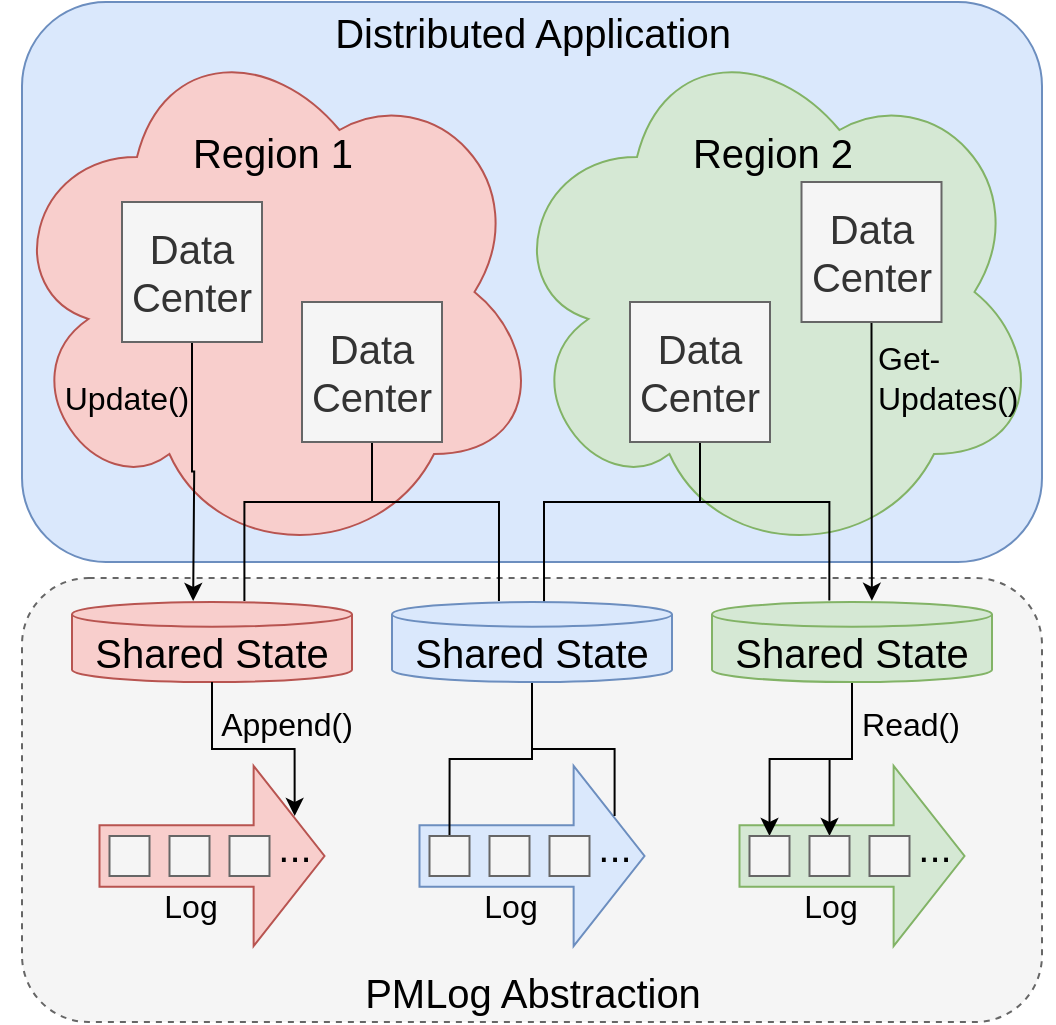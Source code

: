 <mxfile version="15.4.3" type="github">
  <diagram id="oAO2pZPT0fUoAgwEP57n" name="Page-1">
    <mxGraphModel dx="2431" dy="1299" grid="1" gridSize="10" guides="1" tooltips="1" connect="1" arrows="1" fold="1" page="1" pageScale="1" pageWidth="827" pageHeight="1169" math="0" shadow="0">
      <root>
        <mxCell id="0" />
        <mxCell id="1" parent="0" />
        <mxCell id="HYF0p5ySEpvF-ASJsfjQ-79" value="" style="rounded=1;whiteSpace=wrap;html=1;fontSize=16;fillColor=#f5f5f5;align=left;dashed=1;strokeColor=#666666;fontColor=#333333;" vertex="1" parent="1">
          <mxGeometry x="110" y="618" width="510" height="222" as="geometry" />
        </mxCell>
        <mxCell id="HYF0p5ySEpvF-ASJsfjQ-60" value="" style="shape=singleArrow;whiteSpace=wrap;html=1;arrowWidth=0.342;arrowSize=0.315;fontSize=20;fillColor=#d5e8d4;strokeColor=#82b366;" vertex="1" parent="1">
          <mxGeometry x="468.75" y="712" width="112.5" height="90" as="geometry" />
        </mxCell>
        <mxCell id="HYF0p5ySEpvF-ASJsfjQ-55" value="" style="shape=singleArrow;whiteSpace=wrap;html=1;arrowWidth=0.342;arrowSize=0.315;fontSize=20;fillColor=#f8cecc;strokeColor=#b85450;" vertex="1" parent="1">
          <mxGeometry x="148.75" y="712" width="112.5" height="90" as="geometry" />
        </mxCell>
        <mxCell id="HYF0p5ySEpvF-ASJsfjQ-34" value="" style="shape=singleArrow;whiteSpace=wrap;html=1;arrowWidth=0.342;arrowSize=0.315;fontSize=20;fillColor=#dae8fc;strokeColor=#6c8ebf;" vertex="1" parent="1">
          <mxGeometry x="308.75" y="712" width="112.5" height="90" as="geometry" />
        </mxCell>
        <mxCell id="HYF0p5ySEpvF-ASJsfjQ-19" value="" style="rounded=1;whiteSpace=wrap;html=1;fontSize=20;fillColor=#dae8fc;strokeColor=#6c8ebf;" vertex="1" parent="1">
          <mxGeometry x="110" y="330" width="510" height="280" as="geometry" />
        </mxCell>
        <mxCell id="HYF0p5ySEpvF-ASJsfjQ-12" value="" style="ellipse;shape=cloud;whiteSpace=wrap;html=1;fillColor=#f8cecc;strokeColor=#b85450;" vertex="1" parent="1">
          <mxGeometry x="100" y="340" width="270" height="270" as="geometry" />
        </mxCell>
        <mxCell id="HYF0p5ySEpvF-ASJsfjQ-24" style="edgeStyle=orthogonalEdgeStyle;rounded=0;orthogonalLoop=1;jettySize=auto;html=1;exitX=0.5;exitY=1;exitDx=0;exitDy=0;entryX=0.397;entryY=-0.01;entryDx=0;entryDy=0;entryPerimeter=0;fontSize=20;" edge="1" parent="1" source="HYF0p5ySEpvF-ASJsfjQ-13">
          <mxGeometry relative="1" as="geometry">
            <mxPoint x="195.58" y="629.5" as="targetPoint" />
          </mxGeometry>
        </mxCell>
        <mxCell id="HYF0p5ySEpvF-ASJsfjQ-13" value="&lt;font style=&quot;font-size: 20px&quot;&gt;Data&lt;br&gt;Center&lt;/font&gt;" style="whiteSpace=wrap;html=1;aspect=fixed;fillColor=#f5f5f5;strokeColor=#666666;fontColor=#333333;" vertex="1" parent="1">
          <mxGeometry x="160" y="430" width="70" height="70" as="geometry" />
        </mxCell>
        <mxCell id="HYF0p5ySEpvF-ASJsfjQ-26" style="edgeStyle=orthogonalEdgeStyle;rounded=0;orthogonalLoop=1;jettySize=auto;html=1;exitX=0.5;exitY=1;exitDx=0;exitDy=0;fontSize=20;entryX=0.58;entryY=-0.01;entryDx=0;entryDy=0;entryPerimeter=0;endArrow=none;endFill=0;" edge="1" parent="1" source="HYF0p5ySEpvF-ASJsfjQ-14">
          <mxGeometry relative="1" as="geometry">
            <mxPoint x="221.2" y="629.5" as="targetPoint" />
            <Array as="points">
              <mxPoint x="285" y="580" />
              <mxPoint x="221" y="580" />
            </Array>
          </mxGeometry>
        </mxCell>
        <mxCell id="HYF0p5ySEpvF-ASJsfjQ-53" style="edgeStyle=orthogonalEdgeStyle;rounded=0;orthogonalLoop=1;jettySize=auto;html=1;exitX=0.5;exitY=1;exitDx=0;exitDy=0;entryX=0.382;entryY=-0.012;entryDx=0;entryDy=0;entryPerimeter=0;fontSize=16;endArrow=none;endFill=0;" edge="1" parent="1" source="HYF0p5ySEpvF-ASJsfjQ-14" target="HYF0p5ySEpvF-ASJsfjQ-21">
          <mxGeometry relative="1" as="geometry">
            <Array as="points">
              <mxPoint x="285" y="580" />
              <mxPoint x="349" y="580" />
            </Array>
          </mxGeometry>
        </mxCell>
        <mxCell id="HYF0p5ySEpvF-ASJsfjQ-14" value="&lt;font style=&quot;font-size: 20px&quot;&gt;Data&lt;br&gt;Center&lt;/font&gt;" style="whiteSpace=wrap;html=1;aspect=fixed;fillColor=#f5f5f5;strokeColor=#666666;fontColor=#333333;" vertex="1" parent="1">
          <mxGeometry x="250" y="480" width="70" height="70" as="geometry" />
        </mxCell>
        <mxCell id="HYF0p5ySEpvF-ASJsfjQ-15" value="" style="ellipse;shape=cloud;whiteSpace=wrap;html=1;fillColor=#d5e8d4;strokeColor=#82b366;" vertex="1" parent="1">
          <mxGeometry x="350" y="340" width="270" height="270" as="geometry" />
        </mxCell>
        <mxCell id="HYF0p5ySEpvF-ASJsfjQ-30" style="edgeStyle=orthogonalEdgeStyle;rounded=0;orthogonalLoop=1;jettySize=auto;html=1;exitX=0.5;exitY=1;exitDx=0;exitDy=0;entryX=0.419;entryY=-0.015;entryDx=0;entryDy=0;entryPerimeter=0;fontSize=20;endArrow=none;endFill=0;" edge="1" parent="1" source="HYF0p5ySEpvF-ASJsfjQ-16">
          <mxGeometry relative="1" as="geometry">
            <mxPoint x="513.66" y="629.25" as="targetPoint" />
            <Array as="points">
              <mxPoint x="449" y="580" />
              <mxPoint x="514" y="580" />
            </Array>
          </mxGeometry>
        </mxCell>
        <mxCell id="HYF0p5ySEpvF-ASJsfjQ-54" style="edgeStyle=orthogonalEdgeStyle;rounded=0;orthogonalLoop=1;jettySize=auto;html=1;exitX=0.5;exitY=1;exitDx=0;exitDy=0;entryX=0.543;entryY=0.008;entryDx=0;entryDy=0;entryPerimeter=0;fontSize=16;endArrow=none;endFill=0;" edge="1" parent="1" source="HYF0p5ySEpvF-ASJsfjQ-16" target="HYF0p5ySEpvF-ASJsfjQ-21">
          <mxGeometry relative="1" as="geometry">
            <Array as="points">
              <mxPoint x="449" y="580" />
              <mxPoint x="371" y="580" />
            </Array>
          </mxGeometry>
        </mxCell>
        <mxCell id="HYF0p5ySEpvF-ASJsfjQ-16" value="&lt;font style=&quot;font-size: 20px&quot;&gt;Data&lt;br&gt;Center&lt;/font&gt;" style="whiteSpace=wrap;html=1;aspect=fixed;fillColor=#f5f5f5;strokeColor=#666666;fontColor=#333333;" vertex="1" parent="1">
          <mxGeometry x="414" y="480" width="70" height="70" as="geometry" />
        </mxCell>
        <mxCell id="HYF0p5ySEpvF-ASJsfjQ-28" style="edgeStyle=orthogonalEdgeStyle;rounded=0;orthogonalLoop=1;jettySize=auto;html=1;exitX=0.5;exitY=1;exitDx=0;exitDy=0;entryX=0.571;entryY=-0.012;entryDx=0;entryDy=0;entryPerimeter=0;fontSize=20;startArrow=none;startFill=0;endArrow=classic;endFill=1;" edge="1" parent="1" source="HYF0p5ySEpvF-ASJsfjQ-17">
          <mxGeometry relative="1" as="geometry">
            <mxPoint x="534.94" y="629.4" as="targetPoint" />
          </mxGeometry>
        </mxCell>
        <mxCell id="HYF0p5ySEpvF-ASJsfjQ-17" value="&lt;font style=&quot;font-size: 20px&quot;&gt;Data&lt;br&gt;Center&lt;/font&gt;" style="whiteSpace=wrap;html=1;aspect=fixed;fillColor=#f5f5f5;strokeColor=#666666;fontColor=#333333;" vertex="1" parent="1">
          <mxGeometry x="499.75" y="420" width="70" height="70" as="geometry" />
        </mxCell>
        <mxCell id="HYF0p5ySEpvF-ASJsfjQ-18" value="Distributed Application" style="text;html=1;align=center;verticalAlign=middle;resizable=0;points=[];autosize=1;strokeColor=none;fillColor=none;fontSize=20;" vertex="1" parent="1">
          <mxGeometry x="260" y="330" width="210" height="30" as="geometry" />
        </mxCell>
        <mxCell id="HYF0p5ySEpvF-ASJsfjQ-74" style="edgeStyle=orthogonalEdgeStyle;rounded=0;orthogonalLoop=1;jettySize=auto;html=1;exitX=0.5;exitY=1;exitDx=0;exitDy=0;exitPerimeter=0;entryX=0.5;entryY=0;entryDx=0;entryDy=0;fontSize=16;startArrow=none;startFill=0;endArrow=none;endFill=0;" edge="1" parent="1" source="HYF0p5ySEpvF-ASJsfjQ-21" target="HYF0p5ySEpvF-ASJsfjQ-35">
          <mxGeometry relative="1" as="geometry" />
        </mxCell>
        <mxCell id="HYF0p5ySEpvF-ASJsfjQ-75" style="edgeStyle=orthogonalEdgeStyle;rounded=0;orthogonalLoop=1;jettySize=auto;html=1;exitX=0.5;exitY=1;exitDx=0;exitDy=0;exitPerimeter=0;fontSize=16;startArrow=none;startFill=0;endArrow=none;endFill=0;" edge="1" parent="1" source="HYF0p5ySEpvF-ASJsfjQ-21" target="HYF0p5ySEpvF-ASJsfjQ-40">
          <mxGeometry relative="1" as="geometry" />
        </mxCell>
        <mxCell id="HYF0p5ySEpvF-ASJsfjQ-21" value="Shared State" style="shape=cylinder3;whiteSpace=wrap;html=1;boundedLbl=1;backgroundOutline=1;size=6.167;fontSize=20;fillColor=#dae8fc;strokeColor=#6c8ebf;" vertex="1" parent="1">
          <mxGeometry x="295" y="630" width="140" height="40" as="geometry" />
        </mxCell>
        <mxCell id="HYF0p5ySEpvF-ASJsfjQ-29" value="PMLog Abstraction" style="text;html=1;align=center;verticalAlign=middle;resizable=0;points=[];autosize=1;strokeColor=none;fillColor=none;fontSize=20;" vertex="1" parent="1">
          <mxGeometry x="275" y="810" width="180" height="30" as="geometry" />
        </mxCell>
        <mxCell id="HYF0p5ySEpvF-ASJsfjQ-31" value="Region 1" style="text;html=1;align=center;verticalAlign=middle;resizable=0;points=[];autosize=1;strokeColor=none;fillColor=none;fontSize=20;" vertex="1" parent="1">
          <mxGeometry x="185" y="390" width="100" height="30" as="geometry" />
        </mxCell>
        <mxCell id="HYF0p5ySEpvF-ASJsfjQ-32" value="Region 2" style="text;html=1;align=center;verticalAlign=middle;resizable=0;points=[];autosize=1;strokeColor=none;fillColor=none;fontSize=20;" vertex="1" parent="1">
          <mxGeometry x="435" y="390" width="100" height="30" as="geometry" />
        </mxCell>
        <mxCell id="HYF0p5ySEpvF-ASJsfjQ-35" value="" style="whiteSpace=wrap;html=1;aspect=fixed;fontSize=20;fillColor=#f5f5f5;strokeColor=#666666;fontColor=#333333;" vertex="1" parent="1">
          <mxGeometry x="313.75" y="747" width="20" height="20" as="geometry" />
        </mxCell>
        <mxCell id="HYF0p5ySEpvF-ASJsfjQ-36" value="" style="whiteSpace=wrap;html=1;aspect=fixed;fontSize=20;fillColor=#f5f5f5;strokeColor=#666666;fontColor=#333333;" vertex="1" parent="1">
          <mxGeometry x="343.75" y="747" width="20" height="20" as="geometry" />
        </mxCell>
        <mxCell id="HYF0p5ySEpvF-ASJsfjQ-37" value="" style="whiteSpace=wrap;html=1;aspect=fixed;fontSize=20;fillColor=#f5f5f5;strokeColor=#666666;fontColor=#333333;" vertex="1" parent="1">
          <mxGeometry x="373.75" y="747" width="20" height="20" as="geometry" />
        </mxCell>
        <mxCell id="HYF0p5ySEpvF-ASJsfjQ-40" value="..." style="text;html=1;align=center;verticalAlign=middle;resizable=0;points=[];autosize=1;strokeColor=none;fillColor=none;fontSize=20;" vertex="1" parent="1">
          <mxGeometry x="391.25" y="737" width="30" height="30" as="geometry" />
        </mxCell>
        <mxCell id="HYF0p5ySEpvF-ASJsfjQ-50" value="Shared State" style="shape=cylinder3;whiteSpace=wrap;html=1;boundedLbl=1;backgroundOutline=1;size=6.167;fontSize=20;fillColor=#f8cecc;strokeColor=#b85450;" vertex="1" parent="1">
          <mxGeometry x="135" y="630" width="140" height="40" as="geometry" />
        </mxCell>
        <mxCell id="HYF0p5ySEpvF-ASJsfjQ-77" style="edgeStyle=orthogonalEdgeStyle;rounded=0;orthogonalLoop=1;jettySize=auto;html=1;exitX=0.5;exitY=1;exitDx=0;exitDy=0;exitPerimeter=0;entryX=0.5;entryY=0;entryDx=0;entryDy=0;fontSize=16;startArrow=none;startFill=0;endArrow=classic;endFill=1;" edge="1" parent="1" source="HYF0p5ySEpvF-ASJsfjQ-51" target="HYF0p5ySEpvF-ASJsfjQ-61">
          <mxGeometry relative="1" as="geometry" />
        </mxCell>
        <mxCell id="HYF0p5ySEpvF-ASJsfjQ-78" style="edgeStyle=orthogonalEdgeStyle;rounded=0;orthogonalLoop=1;jettySize=auto;html=1;exitX=0.5;exitY=1;exitDx=0;exitDy=0;exitPerimeter=0;entryX=0.5;entryY=0;entryDx=0;entryDy=0;fontSize=16;startArrow=none;startFill=0;endArrow=classic;endFill=1;" edge="1" parent="1" source="HYF0p5ySEpvF-ASJsfjQ-51" target="HYF0p5ySEpvF-ASJsfjQ-62">
          <mxGeometry relative="1" as="geometry" />
        </mxCell>
        <mxCell id="HYF0p5ySEpvF-ASJsfjQ-51" value="Shared State" style="shape=cylinder3;whiteSpace=wrap;html=1;boundedLbl=1;backgroundOutline=1;size=6.167;fontSize=20;fillColor=#d5e8d4;strokeColor=#82b366;" vertex="1" parent="1">
          <mxGeometry x="455" y="630" width="140" height="40" as="geometry" />
        </mxCell>
        <mxCell id="HYF0p5ySEpvF-ASJsfjQ-56" value="" style="whiteSpace=wrap;html=1;aspect=fixed;fontSize=20;fillColor=#f5f5f5;strokeColor=#666666;fontColor=#333333;" vertex="1" parent="1">
          <mxGeometry x="153.75" y="747" width="20" height="20" as="geometry" />
        </mxCell>
        <mxCell id="HYF0p5ySEpvF-ASJsfjQ-57" value="" style="whiteSpace=wrap;html=1;aspect=fixed;fontSize=20;fillColor=#f5f5f5;strokeColor=#666666;fontColor=#333333;" vertex="1" parent="1">
          <mxGeometry x="183.75" y="747" width="20" height="20" as="geometry" />
        </mxCell>
        <mxCell id="HYF0p5ySEpvF-ASJsfjQ-58" value="" style="whiteSpace=wrap;html=1;aspect=fixed;fontSize=20;fillColor=#f5f5f5;strokeColor=#666666;fontColor=#333333;" vertex="1" parent="1">
          <mxGeometry x="213.75" y="747" width="20" height="20" as="geometry" />
        </mxCell>
        <mxCell id="HYF0p5ySEpvF-ASJsfjQ-59" value="..." style="text;html=1;align=center;verticalAlign=middle;resizable=0;points=[];autosize=1;strokeColor=none;fillColor=none;fontSize=20;" vertex="1" parent="1">
          <mxGeometry x="231.25" y="737" width="30" height="30" as="geometry" />
        </mxCell>
        <mxCell id="HYF0p5ySEpvF-ASJsfjQ-61" value="" style="whiteSpace=wrap;html=1;aspect=fixed;fontSize=20;fillColor=#f5f5f5;strokeColor=#666666;fontColor=#333333;" vertex="1" parent="1">
          <mxGeometry x="473.75" y="747" width="20" height="20" as="geometry" />
        </mxCell>
        <mxCell id="HYF0p5ySEpvF-ASJsfjQ-62" value="" style="whiteSpace=wrap;html=1;aspect=fixed;fontSize=20;fillColor=#f5f5f5;strokeColor=#666666;fontColor=#333333;" vertex="1" parent="1">
          <mxGeometry x="503.75" y="747" width="20" height="20" as="geometry" />
        </mxCell>
        <mxCell id="HYF0p5ySEpvF-ASJsfjQ-63" value="" style="whiteSpace=wrap;html=1;aspect=fixed;fontSize=20;fillColor=#f5f5f5;strokeColor=#666666;fontColor=#333333;" vertex="1" parent="1">
          <mxGeometry x="533.75" y="747" width="20" height="20" as="geometry" />
        </mxCell>
        <mxCell id="HYF0p5ySEpvF-ASJsfjQ-64" value="..." style="text;html=1;align=center;verticalAlign=middle;resizable=0;points=[];autosize=1;strokeColor=none;fillColor=none;fontSize=20;" vertex="1" parent="1">
          <mxGeometry x="551.25" y="737" width="30" height="30" as="geometry" />
        </mxCell>
        <mxCell id="HYF0p5ySEpvF-ASJsfjQ-65" value="Update()" style="text;html=1;align=center;verticalAlign=middle;resizable=0;points=[];autosize=1;strokeColor=none;fillColor=none;fontSize=16;" vertex="1" parent="1">
          <mxGeometry x="121.75" y="518" width="80" height="20" as="geometry" />
        </mxCell>
        <mxCell id="HYF0p5ySEpvF-ASJsfjQ-66" value="Get-&lt;br&gt;Updates()" style="text;html=1;align=left;verticalAlign=middle;resizable=0;points=[];autosize=1;strokeColor=none;fillColor=none;fontSize=16;" vertex="1" parent="1">
          <mxGeometry x="535.75" y="498" width="90" height="40" as="geometry" />
        </mxCell>
        <mxCell id="HYF0p5ySEpvF-ASJsfjQ-70" value="" style="endArrow=classic;html=1;rounded=0;fontSize=16;edgeStyle=orthogonalEdgeStyle;exitX=0.5;exitY=1;exitDx=0;exitDy=0;exitPerimeter=0;entryX=0.503;entryY=0;entryDx=0;entryDy=0;entryPerimeter=0;" edge="1" parent="1" source="HYF0p5ySEpvF-ASJsfjQ-50" target="HYF0p5ySEpvF-ASJsfjQ-59">
          <mxGeometry width="50" height="50" relative="1" as="geometry">
            <mxPoint x="270" y="710" as="sourcePoint" />
            <mxPoint x="320" y="660" as="targetPoint" />
          </mxGeometry>
        </mxCell>
        <mxCell id="HYF0p5ySEpvF-ASJsfjQ-71" value="Append()" style="text;html=1;align=center;verticalAlign=middle;resizable=0;points=[];autosize=1;strokeColor=none;fillColor=none;fontSize=16;" vertex="1" parent="1">
          <mxGeometry x="201.75" y="681" width="80" height="20" as="geometry" />
        </mxCell>
        <mxCell id="HYF0p5ySEpvF-ASJsfjQ-76" value="Read()" style="text;html=1;align=center;verticalAlign=middle;resizable=0;points=[];autosize=1;strokeColor=none;fillColor=none;fontSize=16;" vertex="1" parent="1">
          <mxGeometry x="523.75" y="681" width="60" height="20" as="geometry" />
        </mxCell>
        <mxCell id="HYF0p5ySEpvF-ASJsfjQ-80" value="Log" style="text;html=1;align=center;verticalAlign=middle;resizable=0;points=[];autosize=1;strokeColor=none;fillColor=none;fontSize=16;" vertex="1" parent="1">
          <mxGeometry x="173.75" y="772" width="40" height="20" as="geometry" />
        </mxCell>
        <mxCell id="HYF0p5ySEpvF-ASJsfjQ-81" value="Log" style="text;html=1;align=center;verticalAlign=middle;resizable=0;points=[];autosize=1;strokeColor=none;fillColor=none;fontSize=16;" vertex="1" parent="1">
          <mxGeometry x="333.75" y="772" width="40" height="20" as="geometry" />
        </mxCell>
        <mxCell id="HYF0p5ySEpvF-ASJsfjQ-82" value="Log" style="text;html=1;align=center;verticalAlign=middle;resizable=0;points=[];autosize=1;strokeColor=none;fillColor=none;fontSize=16;" vertex="1" parent="1">
          <mxGeometry x="493.75" y="772" width="40" height="20" as="geometry" />
        </mxCell>
      </root>
    </mxGraphModel>
  </diagram>
</mxfile>
